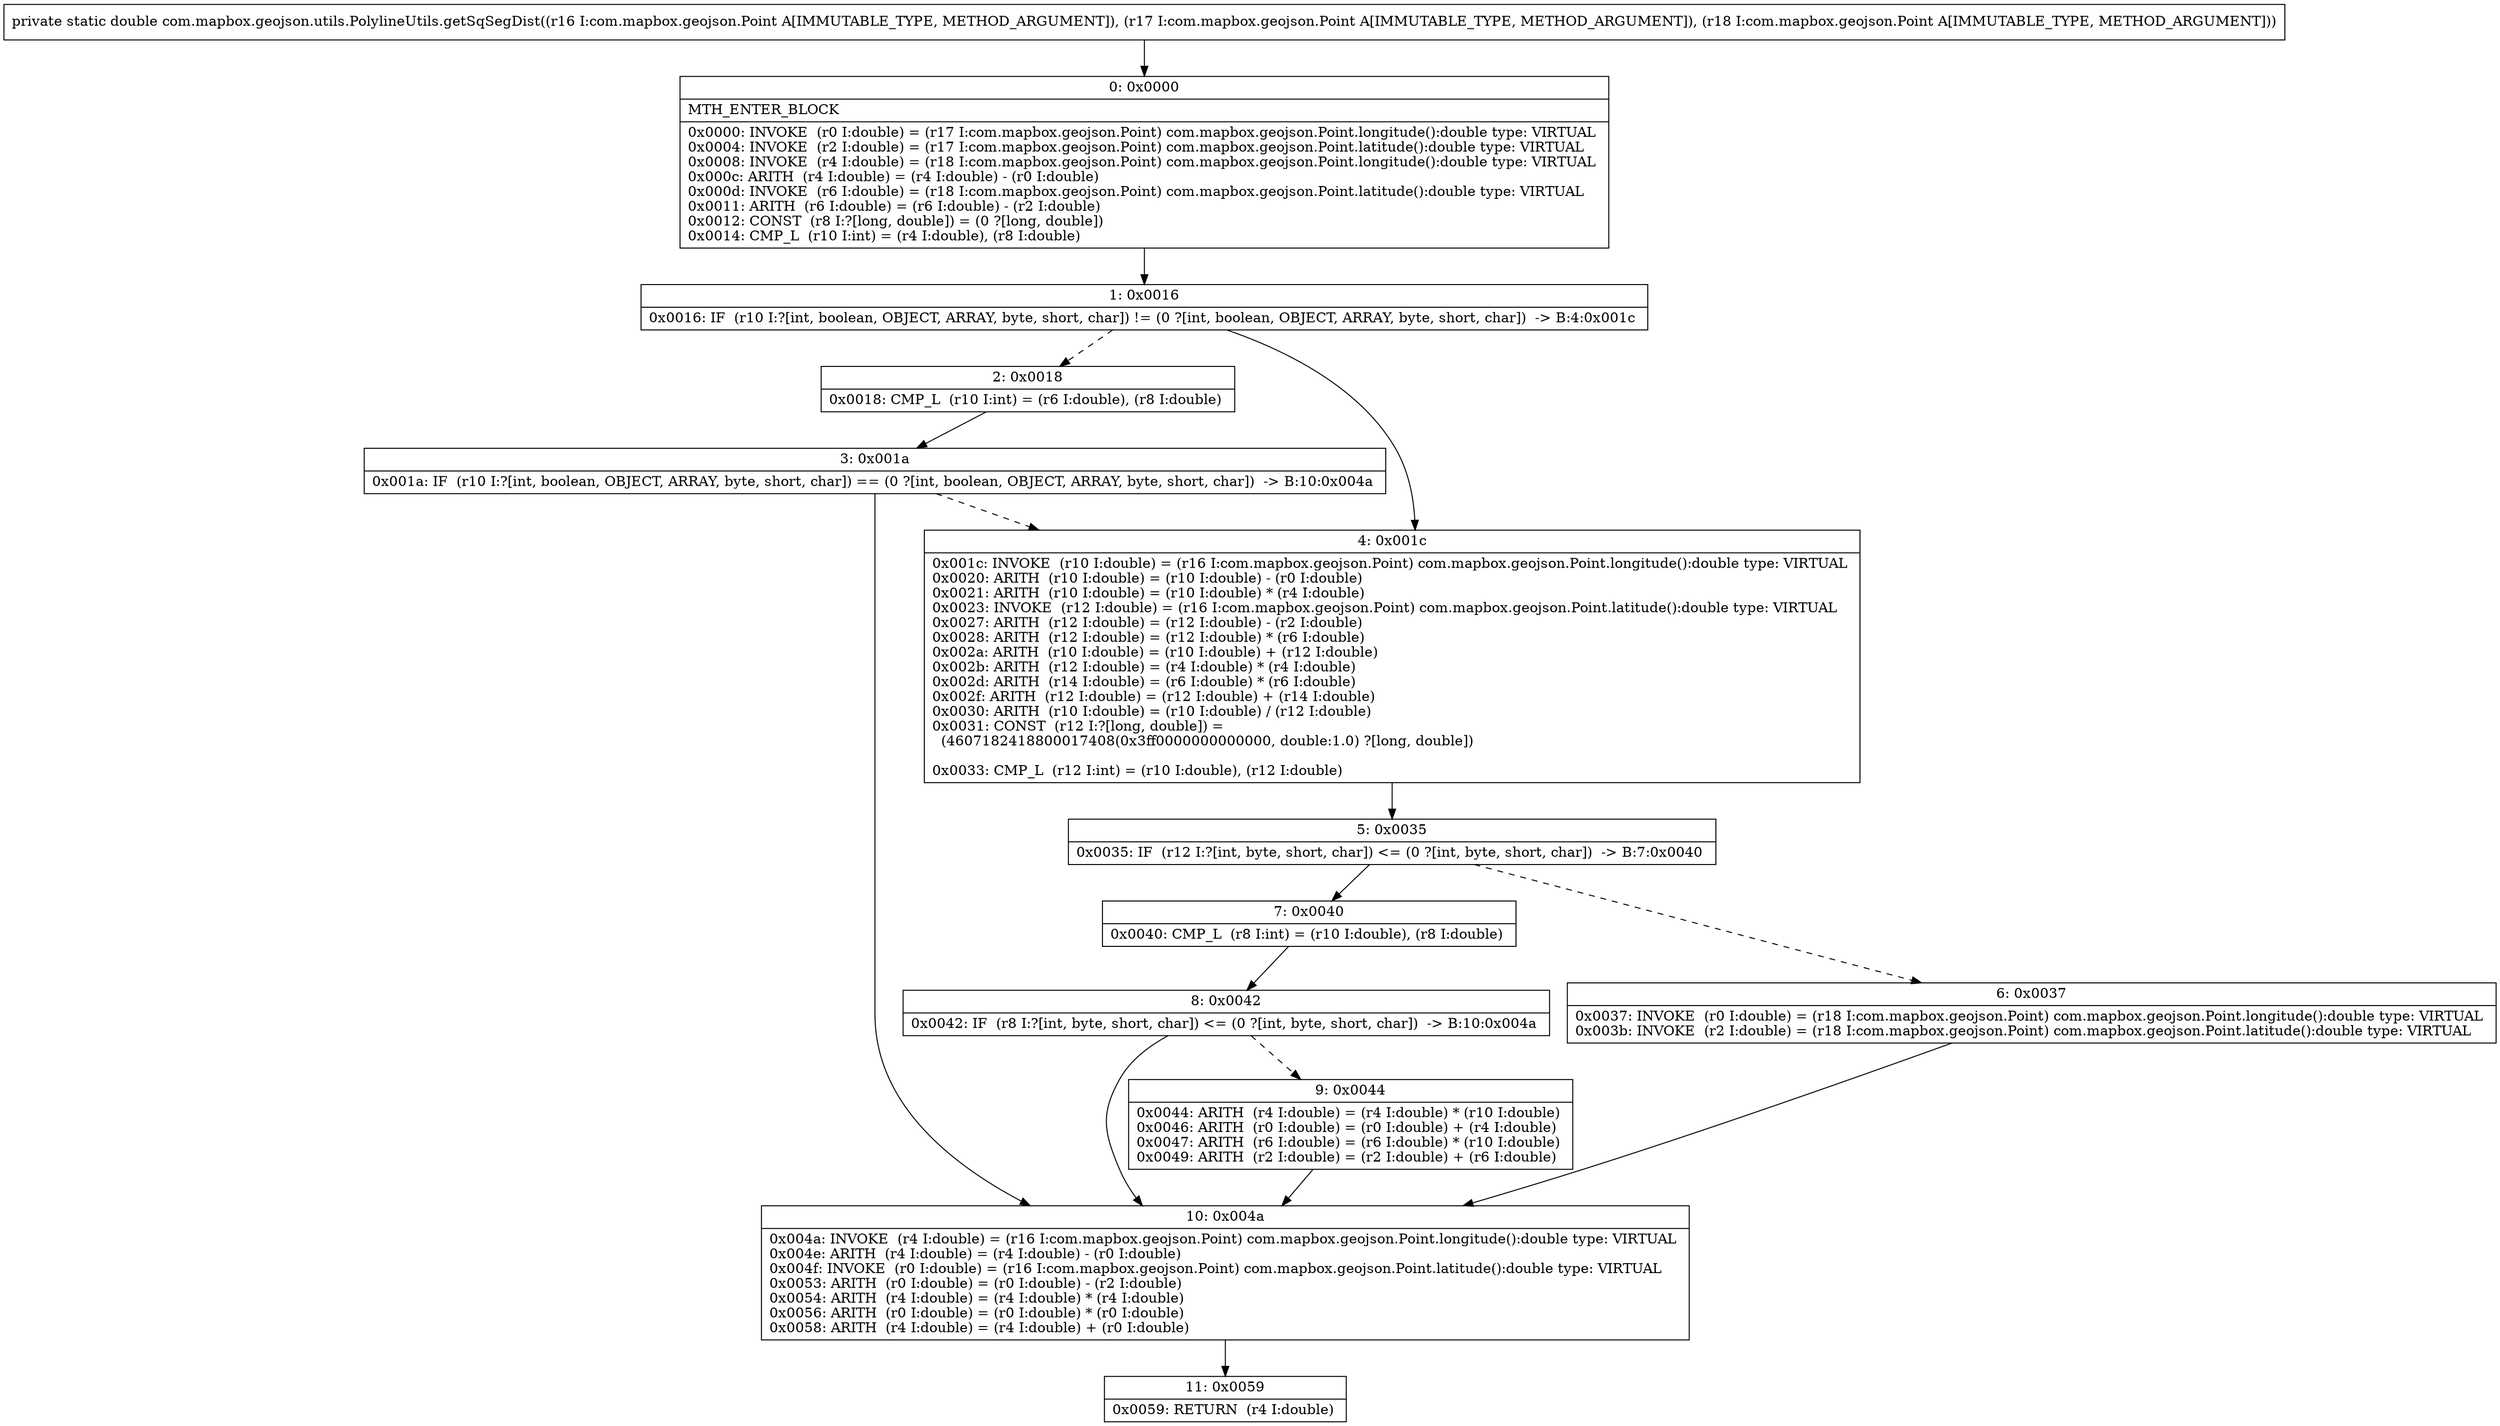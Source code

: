 digraph "CFG forcom.mapbox.geojson.utils.PolylineUtils.getSqSegDist(Lcom\/mapbox\/geojson\/Point;Lcom\/mapbox\/geojson\/Point;Lcom\/mapbox\/geojson\/Point;)D" {
Node_0 [shape=record,label="{0\:\ 0x0000|MTH_ENTER_BLOCK\l|0x0000: INVOKE  (r0 I:double) = (r17 I:com.mapbox.geojson.Point) com.mapbox.geojson.Point.longitude():double type: VIRTUAL \l0x0004: INVOKE  (r2 I:double) = (r17 I:com.mapbox.geojson.Point) com.mapbox.geojson.Point.latitude():double type: VIRTUAL \l0x0008: INVOKE  (r4 I:double) = (r18 I:com.mapbox.geojson.Point) com.mapbox.geojson.Point.longitude():double type: VIRTUAL \l0x000c: ARITH  (r4 I:double) = (r4 I:double) \- (r0 I:double) \l0x000d: INVOKE  (r6 I:double) = (r18 I:com.mapbox.geojson.Point) com.mapbox.geojson.Point.latitude():double type: VIRTUAL \l0x0011: ARITH  (r6 I:double) = (r6 I:double) \- (r2 I:double) \l0x0012: CONST  (r8 I:?[long, double]) = (0 ?[long, double]) \l0x0014: CMP_L  (r10 I:int) = (r4 I:double), (r8 I:double) \l}"];
Node_1 [shape=record,label="{1\:\ 0x0016|0x0016: IF  (r10 I:?[int, boolean, OBJECT, ARRAY, byte, short, char]) != (0 ?[int, boolean, OBJECT, ARRAY, byte, short, char])  \-\> B:4:0x001c \l}"];
Node_2 [shape=record,label="{2\:\ 0x0018|0x0018: CMP_L  (r10 I:int) = (r6 I:double), (r8 I:double) \l}"];
Node_3 [shape=record,label="{3\:\ 0x001a|0x001a: IF  (r10 I:?[int, boolean, OBJECT, ARRAY, byte, short, char]) == (0 ?[int, boolean, OBJECT, ARRAY, byte, short, char])  \-\> B:10:0x004a \l}"];
Node_4 [shape=record,label="{4\:\ 0x001c|0x001c: INVOKE  (r10 I:double) = (r16 I:com.mapbox.geojson.Point) com.mapbox.geojson.Point.longitude():double type: VIRTUAL \l0x0020: ARITH  (r10 I:double) = (r10 I:double) \- (r0 I:double) \l0x0021: ARITH  (r10 I:double) = (r10 I:double) * (r4 I:double) \l0x0023: INVOKE  (r12 I:double) = (r16 I:com.mapbox.geojson.Point) com.mapbox.geojson.Point.latitude():double type: VIRTUAL \l0x0027: ARITH  (r12 I:double) = (r12 I:double) \- (r2 I:double) \l0x0028: ARITH  (r12 I:double) = (r12 I:double) * (r6 I:double) \l0x002a: ARITH  (r10 I:double) = (r10 I:double) + (r12 I:double) \l0x002b: ARITH  (r12 I:double) = (r4 I:double) * (r4 I:double) \l0x002d: ARITH  (r14 I:double) = (r6 I:double) * (r6 I:double) \l0x002f: ARITH  (r12 I:double) = (r12 I:double) + (r14 I:double) \l0x0030: ARITH  (r10 I:double) = (r10 I:double) \/ (r12 I:double) \l0x0031: CONST  (r12 I:?[long, double]) = \l  (4607182418800017408(0x3ff0000000000000, double:1.0) ?[long, double])\l \l0x0033: CMP_L  (r12 I:int) = (r10 I:double), (r12 I:double) \l}"];
Node_5 [shape=record,label="{5\:\ 0x0035|0x0035: IF  (r12 I:?[int, byte, short, char]) \<= (0 ?[int, byte, short, char])  \-\> B:7:0x0040 \l}"];
Node_6 [shape=record,label="{6\:\ 0x0037|0x0037: INVOKE  (r0 I:double) = (r18 I:com.mapbox.geojson.Point) com.mapbox.geojson.Point.longitude():double type: VIRTUAL \l0x003b: INVOKE  (r2 I:double) = (r18 I:com.mapbox.geojson.Point) com.mapbox.geojson.Point.latitude():double type: VIRTUAL \l}"];
Node_7 [shape=record,label="{7\:\ 0x0040|0x0040: CMP_L  (r8 I:int) = (r10 I:double), (r8 I:double) \l}"];
Node_8 [shape=record,label="{8\:\ 0x0042|0x0042: IF  (r8 I:?[int, byte, short, char]) \<= (0 ?[int, byte, short, char])  \-\> B:10:0x004a \l}"];
Node_9 [shape=record,label="{9\:\ 0x0044|0x0044: ARITH  (r4 I:double) = (r4 I:double) * (r10 I:double) \l0x0046: ARITH  (r0 I:double) = (r0 I:double) + (r4 I:double) \l0x0047: ARITH  (r6 I:double) = (r6 I:double) * (r10 I:double) \l0x0049: ARITH  (r2 I:double) = (r2 I:double) + (r6 I:double) \l}"];
Node_10 [shape=record,label="{10\:\ 0x004a|0x004a: INVOKE  (r4 I:double) = (r16 I:com.mapbox.geojson.Point) com.mapbox.geojson.Point.longitude():double type: VIRTUAL \l0x004e: ARITH  (r4 I:double) = (r4 I:double) \- (r0 I:double) \l0x004f: INVOKE  (r0 I:double) = (r16 I:com.mapbox.geojson.Point) com.mapbox.geojson.Point.latitude():double type: VIRTUAL \l0x0053: ARITH  (r0 I:double) = (r0 I:double) \- (r2 I:double) \l0x0054: ARITH  (r4 I:double) = (r4 I:double) * (r4 I:double) \l0x0056: ARITH  (r0 I:double) = (r0 I:double) * (r0 I:double) \l0x0058: ARITH  (r4 I:double) = (r4 I:double) + (r0 I:double) \l}"];
Node_11 [shape=record,label="{11\:\ 0x0059|0x0059: RETURN  (r4 I:double) \l}"];
MethodNode[shape=record,label="{private static double com.mapbox.geojson.utils.PolylineUtils.getSqSegDist((r16 I:com.mapbox.geojson.Point A[IMMUTABLE_TYPE, METHOD_ARGUMENT]), (r17 I:com.mapbox.geojson.Point A[IMMUTABLE_TYPE, METHOD_ARGUMENT]), (r18 I:com.mapbox.geojson.Point A[IMMUTABLE_TYPE, METHOD_ARGUMENT])) }"];
MethodNode -> Node_0;
Node_0 -> Node_1;
Node_1 -> Node_2[style=dashed];
Node_1 -> Node_4;
Node_2 -> Node_3;
Node_3 -> Node_4[style=dashed];
Node_3 -> Node_10;
Node_4 -> Node_5;
Node_5 -> Node_6[style=dashed];
Node_5 -> Node_7;
Node_6 -> Node_10;
Node_7 -> Node_8;
Node_8 -> Node_9[style=dashed];
Node_8 -> Node_10;
Node_9 -> Node_10;
Node_10 -> Node_11;
}


